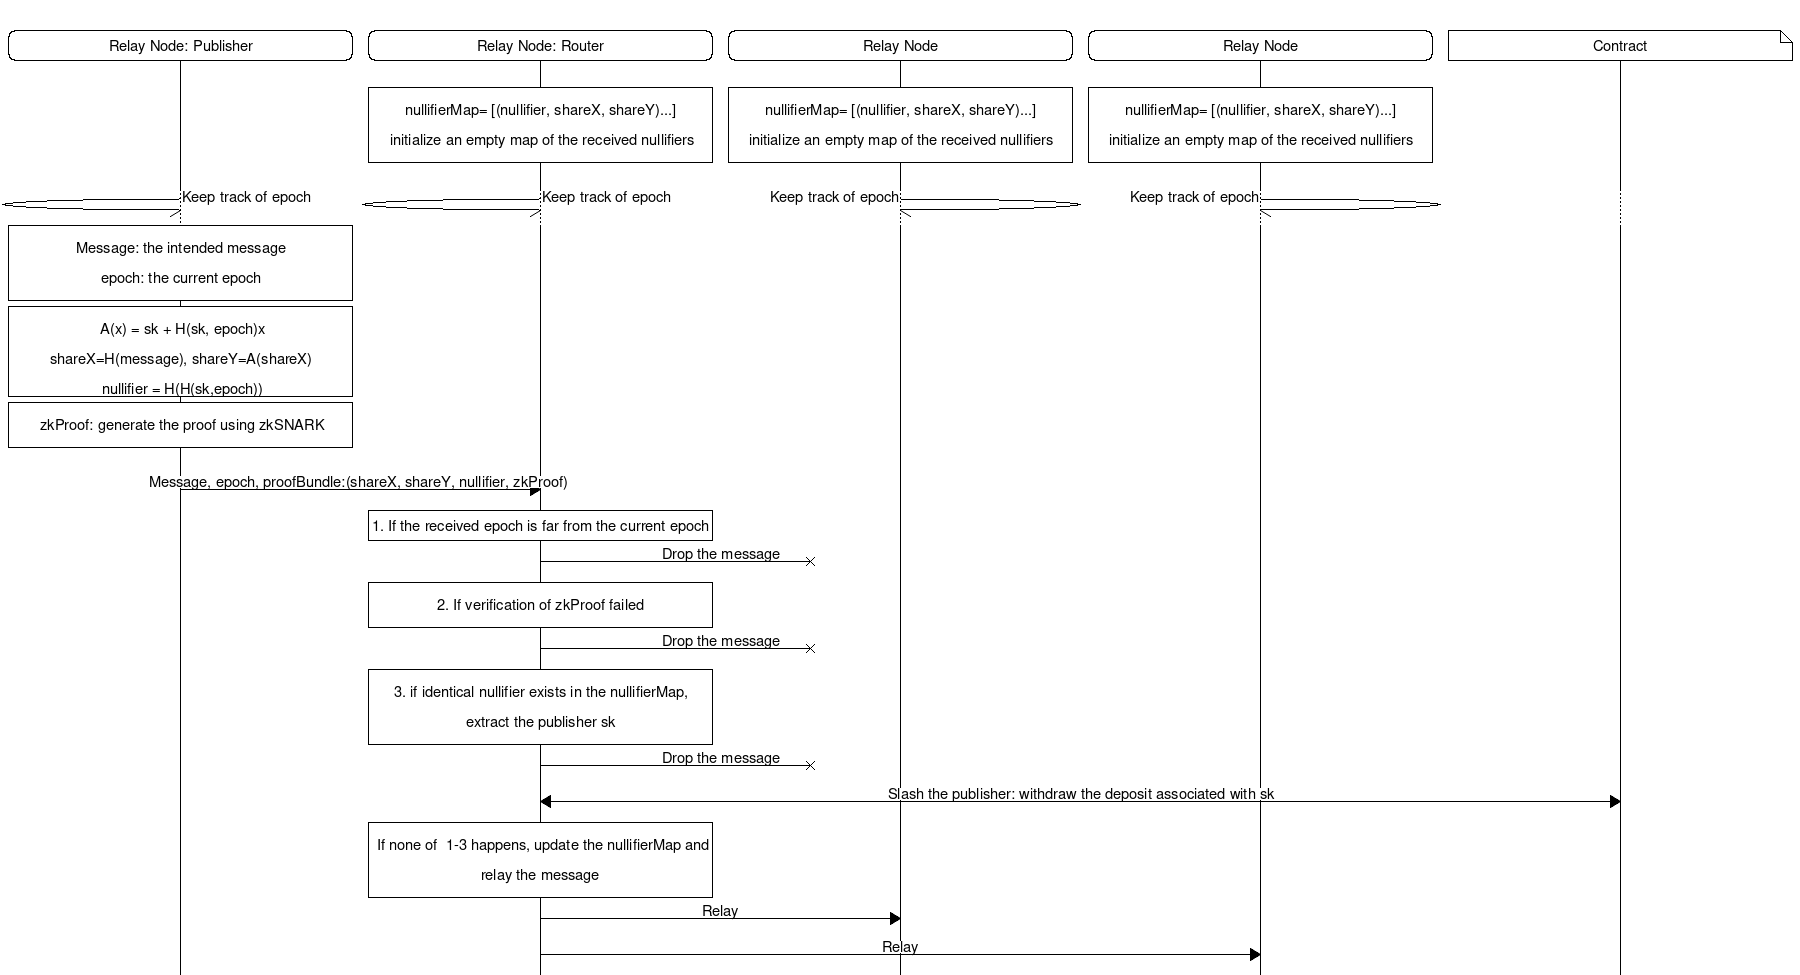 # MSC for some fictional process
msc {
  hscale = "3", wordwraparcs = true;
  a [label = " "], b [label = " "], c[label=" "], d [label=" "],e [label=" "];
 
  a rbox a [label = "Relay Node: Publisher"], 
  b rbox b [label = "Relay Node: Router"], 
  c rbox c[label="Relay Node"], 
  d rbox d [label="Relay Node"], 
  e note e [label="Contract"];
  |||;
   
  b box b [label=" \n nullifierMap= [(nullifier, shareX, shareY)...] \n \n  initialize an empty map of the received nullifiers \n "],
  c box c [label=" \n nullifierMap= [(nullifier, shareX, shareY)...] \n \n initialize an empty map of the received nullifiers \n "],
  d box d [label=" \n nullifierMap= [(nullifier, shareX, shareY)...] \n \n initialize an empty map of the received nullifiers \n "];
  |||;
  ...,
  a->a [ label = "Keep track of epoch"], 
  b->b [ label = "Keep track of epoch"], 
  c->c [ label = "Keep track of epoch"], 
  d->d [ label = "Keep track of epoch"];
  
  a box a [label= " \n Message: the intended message \n \n epoch: the current epoch \n "];
  a box a [label=" \n  A(x) = sk + H(sk, epoch)x \n \n shareX=H(message), shareY=A(shareX) \n \n nullifier = H(H(sk,epoch))"];
  a box a [label="  \n  zkProof: generate the proof using zkSNARK \n "];

  |||;

  a=>b [ label = "Message, epoch, proofBundle:(shareX, shareY, nullifier, zkProof) \n "]  ;
  b box b [label= "1. If the received epoch is far from the current epoch"];
  b -x c [label= "Drop the message"];

  b box b [label=" \n 2. If verification of zkProof failed \n "];
  b -x c [label="Drop the message"];

  b box b [label=" \n 3. if identical nullifier exists in the nullifierMap, \n \n extract the publisher sk \n "];
  b -x c [label="Drop the message"];
  b <=e , b => e[label="Slash the publisher: withdraw the deposit associated with sk"];
  b box b [label=" \n If none of  1-3 happens, update the nullifierMap and\n \n relay the message \n "];
  b => c [label="Relay"];
  b => d [label="Relay"];
  

}